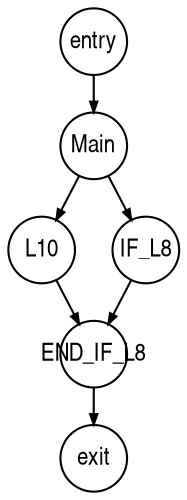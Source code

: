 digraph G {
  ranksep=.25;
  edge [arrowsize=.5]
  node [shape=circle, fontname="ArialNarrow",
        fontsize=12, fixedsize=true, height=.45];
  entry; Main; L10; IF_L8; END_IF_L8; exit; 
  entry -> Main;
  Main -> L10;
  Main -> IF_L8;
  L10 -> END_IF_L8;
  IF_L8 -> END_IF_L8;
  END_IF_L8 -> exit;
}
